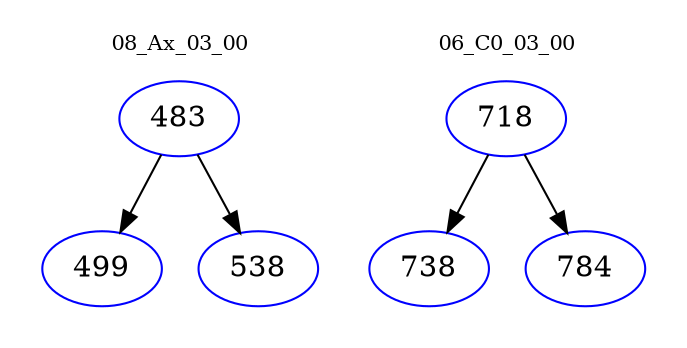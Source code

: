 digraph{
subgraph cluster_0 {
color = white
label = "08_Ax_03_00";
fontsize=10;
T0_483 [label="483", color="blue"]
T0_483 -> T0_499 [color="black"]
T0_499 [label="499", color="blue"]
T0_483 -> T0_538 [color="black"]
T0_538 [label="538", color="blue"]
}
subgraph cluster_1 {
color = white
label = "06_C0_03_00";
fontsize=10;
T1_718 [label="718", color="blue"]
T1_718 -> T1_738 [color="black"]
T1_738 [label="738", color="blue"]
T1_718 -> T1_784 [color="black"]
T1_784 [label="784", color="blue"]
}
}
